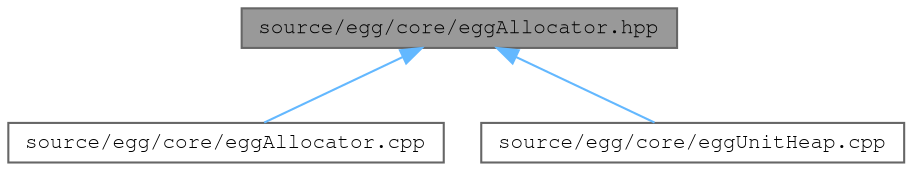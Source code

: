 digraph "source/egg/core/eggAllocator.hpp"
{
 // LATEX_PDF_SIZE
  bgcolor="transparent";
  edge [fontname=FreeMono,fontsize=10,labelfontname=FreeMono,labelfontsize=10];
  node [fontname=FreeMono,fontsize=10,shape=box,height=0.2,width=0.4];
  Node1 [label="source/egg/core/eggAllocator.hpp",height=0.2,width=0.4,color="gray40", fillcolor="grey60", style="filled", fontcolor="black",tooltip="Abstract allocator interface, an object that can reserve and release blocks of memory."];
  Node1 -> Node2 [dir="back",color="steelblue1",style="solid"];
  Node2 [label="source/egg/core/eggAllocator.cpp",height=0.2,width=0.4,color="grey40", fillcolor="white", style="filled",URL="$egg_allocator_8cpp.html",tooltip="Implementation for the allocator wrapper."];
  Node1 -> Node3 [dir="back",color="steelblue1",style="solid"];
  Node3 [label="source/egg/core/eggUnitHeap.cpp",height=0.2,width=0.4,color="grey40", fillcolor="white", style="filled",URL="$egg_unit_heap_8cpp.html",tooltip="EGG wraper for unit heaps (each element uniform size)."];
}
